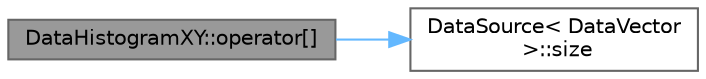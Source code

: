 digraph "DataHistogramXY::operator[]"
{
 // LATEX_PDF_SIZE
  bgcolor="transparent";
  edge [fontname=Helvetica,fontsize=10,labelfontname=Helvetica,labelfontsize=10];
  node [fontname=Helvetica,fontsize=10,shape=box,height=0.2,width=0.4];
  rankdir="LR";
  Node1 [label="DataHistogramXY::operator[]",height=0.2,width=0.4,color="gray40", fillcolor="grey60", style="filled", fontcolor="black",tooltip="Return a data point."];
  Node1 -> Node2 [color="steelblue1",style="solid"];
  Node2 [label="DataSource\< DataVector\l \>::size",height=0.2,width=0.4,color="grey40", fillcolor="white", style="filled",URL="$class_data_source.html#a5ddf3f13b4ab2884c950b0f7adfdfec0",tooltip="Return the number of data points in the data source."];
}
